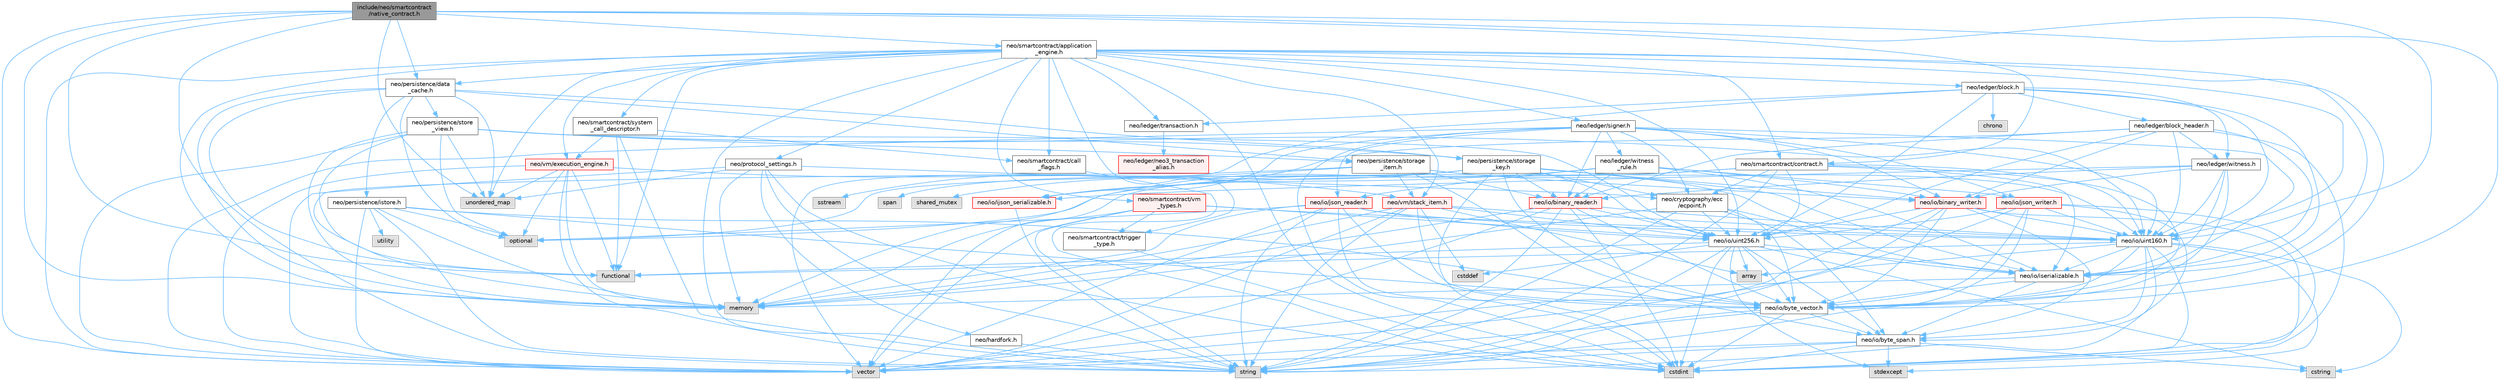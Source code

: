 digraph "include/neo/smartcontract/native_contract.h"
{
 // LATEX_PDF_SIZE
  bgcolor="transparent";
  edge [fontname=Helvetica,fontsize=10,labelfontname=Helvetica,labelfontsize=10];
  node [fontname=Helvetica,fontsize=10,shape=box,height=0.2,width=0.4];
  Node1 [id="Node000001",label="include/neo/smartcontract\l/native_contract.h",height=0.2,width=0.4,color="gray40", fillcolor="grey60", style="filled", fontcolor="black",tooltip=" "];
  Node1 -> Node2 [id="edge1_Node000001_Node000002",color="steelblue1",style="solid",tooltip=" "];
  Node2 [id="Node000002",label="neo/io/byte_vector.h",height=0.2,width=0.4,color="grey40", fillcolor="white", style="filled",URL="$io_2byte__vector_8h.html",tooltip=" "];
  Node2 -> Node3 [id="edge2_Node000002_Node000003",color="steelblue1",style="solid",tooltip=" "];
  Node3 [id="Node000003",label="neo/io/byte_span.h",height=0.2,width=0.4,color="grey40", fillcolor="white", style="filled",URL="$io_2byte__span_8h.html",tooltip=" "];
  Node3 -> Node4 [id="edge3_Node000003_Node000004",color="steelblue1",style="solid",tooltip=" "];
  Node4 [id="Node000004",label="cstdint",height=0.2,width=0.4,color="grey60", fillcolor="#E0E0E0", style="filled",tooltip=" "];
  Node3 -> Node5 [id="edge4_Node000003_Node000005",color="steelblue1",style="solid",tooltip=" "];
  Node5 [id="Node000005",label="cstring",height=0.2,width=0.4,color="grey60", fillcolor="#E0E0E0", style="filled",tooltip=" "];
  Node3 -> Node6 [id="edge5_Node000003_Node000006",color="steelblue1",style="solid",tooltip=" "];
  Node6 [id="Node000006",label="stdexcept",height=0.2,width=0.4,color="grey60", fillcolor="#E0E0E0", style="filled",tooltip=" "];
  Node3 -> Node7 [id="edge6_Node000003_Node000007",color="steelblue1",style="solid",tooltip=" "];
  Node7 [id="Node000007",label="string",height=0.2,width=0.4,color="grey60", fillcolor="#E0E0E0", style="filled",tooltip=" "];
  Node3 -> Node8 [id="edge7_Node000003_Node000008",color="steelblue1",style="solid",tooltip=" "];
  Node8 [id="Node000008",label="vector",height=0.2,width=0.4,color="grey60", fillcolor="#E0E0E0", style="filled",tooltip=" "];
  Node2 -> Node4 [id="edge8_Node000002_Node000004",color="steelblue1",style="solid",tooltip=" "];
  Node2 -> Node7 [id="edge9_Node000002_Node000007",color="steelblue1",style="solid",tooltip=" "];
  Node2 -> Node8 [id="edge10_Node000002_Node000008",color="steelblue1",style="solid",tooltip=" "];
  Node1 -> Node9 [id="edge11_Node000001_Node000009",color="steelblue1",style="solid",tooltip=" "];
  Node9 [id="Node000009",label="neo/io/uint160.h",height=0.2,width=0.4,color="grey40", fillcolor="white", style="filled",URL="$uint160_8h.html",tooltip=" "];
  Node9 -> Node3 [id="edge12_Node000009_Node000003",color="steelblue1",style="solid",tooltip=" "];
  Node9 -> Node2 [id="edge13_Node000009_Node000002",color="steelblue1",style="solid",tooltip=" "];
  Node9 -> Node10 [id="edge14_Node000009_Node000010",color="steelblue1",style="solid",tooltip=" "];
  Node10 [id="Node000010",label="neo/io/iserializable.h",height=0.2,width=0.4,color="grey40", fillcolor="white", style="filled",URL="$iserializable_8h.html",tooltip=" "];
  Node10 -> Node3 [id="edge15_Node000010_Node000003",color="steelblue1",style="solid",tooltip=" "];
  Node10 -> Node2 [id="edge16_Node000010_Node000002",color="steelblue1",style="solid",tooltip=" "];
  Node10 -> Node11 [id="edge17_Node000010_Node000011",color="steelblue1",style="solid",tooltip=" "];
  Node11 [id="Node000011",label="memory",height=0.2,width=0.4,color="grey60", fillcolor="#E0E0E0", style="filled",tooltip=" "];
  Node9 -> Node12 [id="edge18_Node000009_Node000012",color="steelblue1",style="solid",tooltip=" "];
  Node12 [id="Node000012",label="array",height=0.2,width=0.4,color="grey60", fillcolor="#E0E0E0", style="filled",tooltip=" "];
  Node9 -> Node4 [id="edge19_Node000009_Node000004",color="steelblue1",style="solid",tooltip=" "];
  Node9 -> Node5 [id="edge20_Node000009_Node000005",color="steelblue1",style="solid",tooltip=" "];
  Node9 -> Node13 [id="edge21_Node000009_Node000013",color="steelblue1",style="solid",tooltip=" "];
  Node13 [id="Node000013",label="functional",height=0.2,width=0.4,color="grey60", fillcolor="#E0E0E0", style="filled",tooltip=" "];
  Node9 -> Node6 [id="edge22_Node000009_Node000006",color="steelblue1",style="solid",tooltip=" "];
  Node9 -> Node7 [id="edge23_Node000009_Node000007",color="steelblue1",style="solid",tooltip=" "];
  Node1 -> Node14 [id="edge24_Node000001_Node000014",color="steelblue1",style="solid",tooltip=" "];
  Node14 [id="Node000014",label="neo/persistence/data\l_cache.h",height=0.2,width=0.4,color="grey40", fillcolor="white", style="filled",URL="$data__cache_8h.html",tooltip=" "];
  Node14 -> Node15 [id="edge25_Node000014_Node000015",color="steelblue1",style="solid",tooltip=" "];
  Node15 [id="Node000015",label="neo/persistence/istore.h",height=0.2,width=0.4,color="grey40", fillcolor="white", style="filled",URL="$istore_8h.html",tooltip=" "];
  Node15 -> Node3 [id="edge26_Node000015_Node000003",color="steelblue1",style="solid",tooltip=" "];
  Node15 -> Node2 [id="edge27_Node000015_Node000002",color="steelblue1",style="solid",tooltip=" "];
  Node15 -> Node11 [id="edge28_Node000015_Node000011",color="steelblue1",style="solid",tooltip=" "];
  Node15 -> Node16 [id="edge29_Node000015_Node000016",color="steelblue1",style="solid",tooltip=" "];
  Node16 [id="Node000016",label="optional",height=0.2,width=0.4,color="grey60", fillcolor="#E0E0E0", style="filled",tooltip=" "];
  Node15 -> Node7 [id="edge30_Node000015_Node000007",color="steelblue1",style="solid",tooltip=" "];
  Node15 -> Node17 [id="edge31_Node000015_Node000017",color="steelblue1",style="solid",tooltip=" "];
  Node17 [id="Node000017",label="utility",height=0.2,width=0.4,color="grey60", fillcolor="#E0E0E0", style="filled",tooltip=" "];
  Node15 -> Node8 [id="edge32_Node000015_Node000008",color="steelblue1",style="solid",tooltip=" "];
  Node14 -> Node18 [id="edge33_Node000014_Node000018",color="steelblue1",style="solid",tooltip=" "];
  Node18 [id="Node000018",label="neo/persistence/storage\l_item.h",height=0.2,width=0.4,color="grey40", fillcolor="white", style="filled",URL="$persistence_2storage__item_8h.html",tooltip=" "];
  Node18 -> Node19 [id="edge34_Node000018_Node000019",color="steelblue1",style="solid",tooltip=" "];
  Node19 [id="Node000019",label="neo/io/binary_reader.h",height=0.2,width=0.4,color="red", fillcolor="#FFF0F0", style="filled",URL="$binary__reader_8h.html",tooltip=" "];
  Node19 -> Node2 [id="edge35_Node000019_Node000002",color="steelblue1",style="solid",tooltip=" "];
  Node19 -> Node9 [id="edge36_Node000019_Node000009",color="steelblue1",style="solid",tooltip=" "];
  Node19 -> Node23 [id="edge37_Node000019_Node000023",color="steelblue1",style="solid",tooltip=" "];
  Node23 [id="Node000023",label="neo/io/uint256.h",height=0.2,width=0.4,color="grey40", fillcolor="white", style="filled",URL="$uint256_8h.html",tooltip=" "];
  Node23 -> Node3 [id="edge38_Node000023_Node000003",color="steelblue1",style="solid",tooltip=" "];
  Node23 -> Node2 [id="edge39_Node000023_Node000002",color="steelblue1",style="solid",tooltip=" "];
  Node23 -> Node10 [id="edge40_Node000023_Node000010",color="steelblue1",style="solid",tooltip=" "];
  Node23 -> Node12 [id="edge41_Node000023_Node000012",color="steelblue1",style="solid",tooltip=" "];
  Node23 -> Node24 [id="edge42_Node000023_Node000024",color="steelblue1",style="solid",tooltip=" "];
  Node24 [id="Node000024",label="cstddef",height=0.2,width=0.4,color="grey60", fillcolor="#E0E0E0", style="filled",tooltip=" "];
  Node23 -> Node4 [id="edge43_Node000023_Node000004",color="steelblue1",style="solid",tooltip=" "];
  Node23 -> Node5 [id="edge44_Node000023_Node000005",color="steelblue1",style="solid",tooltip=" "];
  Node23 -> Node13 [id="edge45_Node000023_Node000013",color="steelblue1",style="solid",tooltip=" "];
  Node23 -> Node6 [id="edge46_Node000023_Node000006",color="steelblue1",style="solid",tooltip=" "];
  Node23 -> Node7 [id="edge47_Node000023_Node000007",color="steelblue1",style="solid",tooltip=" "];
  Node19 -> Node4 [id="edge48_Node000019_Node000004",color="steelblue1",style="solid",tooltip=" "];
  Node19 -> Node11 [id="edge49_Node000019_Node000011",color="steelblue1",style="solid",tooltip=" "];
  Node19 -> Node7 [id="edge50_Node000019_Node000007",color="steelblue1",style="solid",tooltip=" "];
  Node19 -> Node8 [id="edge51_Node000019_Node000008",color="steelblue1",style="solid",tooltip=" "];
  Node18 -> Node26 [id="edge52_Node000018_Node000026",color="steelblue1",style="solid",tooltip=" "];
  Node26 [id="Node000026",label="neo/io/binary_writer.h",height=0.2,width=0.4,color="red", fillcolor="#FFF0F0", style="filled",URL="$binary__writer_8h.html",tooltip=" "];
  Node26 -> Node3 [id="edge53_Node000026_Node000003",color="steelblue1",style="solid",tooltip=" "];
  Node26 -> Node2 [id="edge54_Node000026_Node000002",color="steelblue1",style="solid",tooltip=" "];
  Node26 -> Node9 [id="edge55_Node000026_Node000009",color="steelblue1",style="solid",tooltip=" "];
  Node26 -> Node23 [id="edge56_Node000026_Node000023",color="steelblue1",style="solid",tooltip=" "];
  Node26 -> Node4 [id="edge57_Node000026_Node000004",color="steelblue1",style="solid",tooltip=" "];
  Node26 -> Node7 [id="edge58_Node000026_Node000007",color="steelblue1",style="solid",tooltip=" "];
  Node26 -> Node8 [id="edge59_Node000026_Node000008",color="steelblue1",style="solid",tooltip=" "];
  Node18 -> Node2 [id="edge60_Node000018_Node000002",color="steelblue1",style="solid",tooltip=" "];
  Node18 -> Node10 [id="edge61_Node000018_Node000010",color="steelblue1",style="solid",tooltip=" "];
  Node18 -> Node28 [id="edge62_Node000018_Node000028",color="steelblue1",style="solid",tooltip=" "];
  Node28 [id="Node000028",label="neo/vm/stack_item.h",height=0.2,width=0.4,color="red", fillcolor="#FFF0F0", style="filled",URL="$stack__item_8h.html",tooltip=" "];
  Node28 -> Node2 [id="edge63_Node000028_Node000002",color="steelblue1",style="solid",tooltip=" "];
  Node28 -> Node9 [id="edge64_Node000028_Node000009",color="steelblue1",style="solid",tooltip=" "];
  Node28 -> Node23 [id="edge65_Node000028_Node000023",color="steelblue1",style="solid",tooltip=" "];
  Node28 -> Node12 [id="edge66_Node000028_Node000012",color="steelblue1",style="solid",tooltip=" "];
  Node28 -> Node24 [id="edge67_Node000028_Node000024",color="steelblue1",style="solid",tooltip=" "];
  Node28 -> Node11 [id="edge68_Node000028_Node000011",color="steelblue1",style="solid",tooltip=" "];
  Node28 -> Node7 [id="edge69_Node000028_Node000007",color="steelblue1",style="solid",tooltip=" "];
  Node28 -> Node8 [id="edge70_Node000028_Node000008",color="steelblue1",style="solid",tooltip=" "];
  Node18 -> Node11 [id="edge71_Node000018_Node000011",color="steelblue1",style="solid",tooltip=" "];
  Node18 -> Node33 [id="edge72_Node000018_Node000033",color="steelblue1",style="solid",tooltip=" "];
  Node33 [id="Node000033",label="sstream",height=0.2,width=0.4,color="grey60", fillcolor="#E0E0E0", style="filled",tooltip=" "];
  Node14 -> Node34 [id="edge73_Node000014_Node000034",color="steelblue1",style="solid",tooltip=" "];
  Node34 [id="Node000034",label="neo/persistence/storage\l_key.h",height=0.2,width=0.4,color="grey40", fillcolor="white", style="filled",URL="$persistence_2storage__key_8h.html",tooltip=" "];
  Node34 -> Node35 [id="edge74_Node000034_Node000035",color="steelblue1",style="solid",tooltip=" "];
  Node35 [id="Node000035",label="neo/cryptography/ecc\l/ecpoint.h",height=0.2,width=0.4,color="grey40", fillcolor="white", style="filled",URL="$ecpoint_8h.html",tooltip=" "];
  Node35 -> Node3 [id="edge75_Node000035_Node000003",color="steelblue1",style="solid",tooltip=" "];
  Node35 -> Node2 [id="edge76_Node000035_Node000002",color="steelblue1",style="solid",tooltip=" "];
  Node35 -> Node10 [id="edge77_Node000035_Node000010",color="steelblue1",style="solid",tooltip=" "];
  Node35 -> Node23 [id="edge78_Node000035_Node000023",color="steelblue1",style="solid",tooltip=" "];
  Node35 -> Node11 [id="edge79_Node000035_Node000011",color="steelblue1",style="solid",tooltip=" "];
  Node35 -> Node7 [id="edge80_Node000035_Node000007",color="steelblue1",style="solid",tooltip=" "];
  Node34 -> Node19 [id="edge81_Node000034_Node000019",color="steelblue1",style="solid",tooltip=" "];
  Node34 -> Node26 [id="edge82_Node000034_Node000026",color="steelblue1",style="solid",tooltip=" "];
  Node34 -> Node2 [id="edge83_Node000034_Node000002",color="steelblue1",style="solid",tooltip=" "];
  Node34 -> Node10 [id="edge84_Node000034_Node000010",color="steelblue1",style="solid",tooltip=" "];
  Node34 -> Node9 [id="edge85_Node000034_Node000009",color="steelblue1",style="solid",tooltip=" "];
  Node34 -> Node23 [id="edge86_Node000034_Node000023",color="steelblue1",style="solid",tooltip=" "];
  Node34 -> Node4 [id="edge87_Node000034_Node000004",color="steelblue1",style="solid",tooltip=" "];
  Node34 -> Node16 [id="edge88_Node000034_Node000016",color="steelblue1",style="solid",tooltip=" "];
  Node34 -> Node36 [id="edge89_Node000034_Node000036",color="steelblue1",style="solid",tooltip=" "];
  Node36 [id="Node000036",label="shared_mutex",height=0.2,width=0.4,color="grey60", fillcolor="#E0E0E0", style="filled",tooltip=" "];
  Node34 -> Node37 [id="edge90_Node000034_Node000037",color="steelblue1",style="solid",tooltip=" "];
  Node37 [id="Node000037",label="span",height=0.2,width=0.4,color="grey60", fillcolor="#E0E0E0", style="filled",tooltip=" "];
  Node14 -> Node38 [id="edge91_Node000014_Node000038",color="steelblue1",style="solid",tooltip=" "];
  Node38 [id="Node000038",label="neo/persistence/store\l_view.h",height=0.2,width=0.4,color="grey40", fillcolor="white", style="filled",URL="$store__view_8h.html",tooltip=" "];
  Node38 -> Node9 [id="edge92_Node000038_Node000009",color="steelblue1",style="solid",tooltip=" "];
  Node38 -> Node23 [id="edge93_Node000038_Node000023",color="steelblue1",style="solid",tooltip=" "];
  Node38 -> Node18 [id="edge94_Node000038_Node000018",color="steelblue1",style="solid",tooltip=" "];
  Node38 -> Node34 [id="edge95_Node000038_Node000034",color="steelblue1",style="solid",tooltip=" "];
  Node38 -> Node13 [id="edge96_Node000038_Node000013",color="steelblue1",style="solid",tooltip=" "];
  Node38 -> Node11 [id="edge97_Node000038_Node000011",color="steelblue1",style="solid",tooltip=" "];
  Node38 -> Node16 [id="edge98_Node000038_Node000016",color="steelblue1",style="solid",tooltip=" "];
  Node38 -> Node39 [id="edge99_Node000038_Node000039",color="steelblue1",style="solid",tooltip=" "];
  Node39 [id="Node000039",label="unordered_map",height=0.2,width=0.4,color="grey60", fillcolor="#E0E0E0", style="filled",tooltip=" "];
  Node38 -> Node8 [id="edge100_Node000038_Node000008",color="steelblue1",style="solid",tooltip=" "];
  Node14 -> Node13 [id="edge101_Node000014_Node000013",color="steelblue1",style="solid",tooltip=" "];
  Node14 -> Node11 [id="edge102_Node000014_Node000011",color="steelblue1",style="solid",tooltip=" "];
  Node14 -> Node16 [id="edge103_Node000014_Node000016",color="steelblue1",style="solid",tooltip=" "];
  Node14 -> Node39 [id="edge104_Node000014_Node000039",color="steelblue1",style="solid",tooltip=" "];
  Node1 -> Node40 [id="edge105_Node000001_Node000040",color="steelblue1",style="solid",tooltip=" "];
  Node40 [id="Node000040",label="neo/smartcontract/application\l_engine.h",height=0.2,width=0.4,color="grey40", fillcolor="white", style="filled",URL="$application__engine_8h.html",tooltip=" "];
  Node40 -> Node2 [id="edge106_Node000040_Node000002",color="steelblue1",style="solid",tooltip=" "];
  Node40 -> Node10 [id="edge107_Node000040_Node000010",color="steelblue1",style="solid",tooltip=" "];
  Node40 -> Node9 [id="edge108_Node000040_Node000009",color="steelblue1",style="solid",tooltip=" "];
  Node40 -> Node23 [id="edge109_Node000040_Node000023",color="steelblue1",style="solid",tooltip=" "];
  Node40 -> Node41 [id="edge110_Node000040_Node000041",color="steelblue1",style="solid",tooltip=" "];
  Node41 [id="Node000041",label="neo/ledger/block.h",height=0.2,width=0.4,color="grey40", fillcolor="white", style="filled",URL="$ledger_2block_8h.html",tooltip=" "];
  Node41 -> Node10 [id="edge111_Node000041_Node000010",color="steelblue1",style="solid",tooltip=" "];
  Node41 -> Node9 [id="edge112_Node000041_Node000009",color="steelblue1",style="solid",tooltip=" "];
  Node41 -> Node23 [id="edge113_Node000041_Node000023",color="steelblue1",style="solid",tooltip=" "];
  Node41 -> Node42 [id="edge114_Node000041_Node000042",color="steelblue1",style="solid",tooltip=" "];
  Node42 [id="Node000042",label="neo/ledger/block_header.h",height=0.2,width=0.4,color="grey40", fillcolor="white", style="filled",URL="$block__header_8h.html",tooltip=" "];
  Node42 -> Node19 [id="edge115_Node000042_Node000019",color="steelblue1",style="solid",tooltip=" "];
  Node42 -> Node26 [id="edge116_Node000042_Node000026",color="steelblue1",style="solid",tooltip=" "];
  Node42 -> Node43 [id="edge117_Node000042_Node000043",color="steelblue1",style="solid",tooltip=" "];
  Node43 [id="Node000043",label="neo/io/ijson_serializable.h",height=0.2,width=0.4,color="red", fillcolor="#FFF0F0", style="filled",URL="$ijson__serializable_8h.html",tooltip=" "];
  Node43 -> Node7 [id="edge118_Node000043_Node000007",color="steelblue1",style="solid",tooltip=" "];
  Node42 -> Node10 [id="edge119_Node000042_Node000010",color="steelblue1",style="solid",tooltip=" "];
  Node42 -> Node9 [id="edge120_Node000042_Node000009",color="steelblue1",style="solid",tooltip=" "];
  Node42 -> Node23 [id="edge121_Node000042_Node000023",color="steelblue1",style="solid",tooltip=" "];
  Node42 -> Node64 [id="edge122_Node000042_Node000064",color="steelblue1",style="solid",tooltip=" "];
  Node64 [id="Node000064",label="neo/ledger/witness.h",height=0.2,width=0.4,color="grey40", fillcolor="white", style="filled",URL="$ledger_2witness_8h.html",tooltip=" "];
  Node64 -> Node19 [id="edge123_Node000064_Node000019",color="steelblue1",style="solid",tooltip=" "];
  Node64 -> Node26 [id="edge124_Node000064_Node000026",color="steelblue1",style="solid",tooltip=" "];
  Node64 -> Node2 [id="edge125_Node000064_Node000002",color="steelblue1",style="solid",tooltip=" "];
  Node64 -> Node43 [id="edge126_Node000064_Node000043",color="steelblue1",style="solid",tooltip=" "];
  Node64 -> Node10 [id="edge127_Node000064_Node000010",color="steelblue1",style="solid",tooltip=" "];
  Node64 -> Node9 [id="edge128_Node000064_Node000009",color="steelblue1",style="solid",tooltip=" "];
  Node42 -> Node4 [id="edge129_Node000042_Node000004",color="steelblue1",style="solid",tooltip=" "];
  Node41 -> Node65 [id="edge130_Node000041_Node000065",color="steelblue1",style="solid",tooltip=" "];
  Node65 [id="Node000065",label="neo/ledger/transaction.h",height=0.2,width=0.4,color="grey40", fillcolor="white", style="filled",URL="$ledger_2transaction_8h.html",tooltip=" "];
  Node65 -> Node66 [id="edge131_Node000065_Node000066",color="steelblue1",style="solid",tooltip=" "];
  Node66 [id="Node000066",label="neo/ledger/neo3_transaction\l_alias.h",height=0.2,width=0.4,color="red", fillcolor="#FFF0F0", style="filled",URL="$neo3__transaction__alias_8h.html",tooltip=" "];
  Node41 -> Node64 [id="edge132_Node000041_Node000064",color="steelblue1",style="solid",tooltip=" "];
  Node41 -> Node78 [id="edge133_Node000041_Node000078",color="steelblue1",style="solid",tooltip=" "];
  Node78 [id="Node000078",label="chrono",height=0.2,width=0.4,color="grey60", fillcolor="#E0E0E0", style="filled",tooltip=" "];
  Node41 -> Node8 [id="edge134_Node000041_Node000008",color="steelblue1",style="solid",tooltip=" "];
  Node40 -> Node69 [id="edge135_Node000040_Node000069",color="steelblue1",style="solid",tooltip=" "];
  Node69 [id="Node000069",label="neo/ledger/signer.h",height=0.2,width=0.4,color="grey40", fillcolor="white", style="filled",URL="$signer_8h.html",tooltip=" "];
  Node69 -> Node35 [id="edge136_Node000069_Node000035",color="steelblue1",style="solid",tooltip=" "];
  Node69 -> Node19 [id="edge137_Node000069_Node000019",color="steelblue1",style="solid",tooltip=" "];
  Node69 -> Node26 [id="edge138_Node000069_Node000026",color="steelblue1",style="solid",tooltip=" "];
  Node69 -> Node43 [id="edge139_Node000069_Node000043",color="steelblue1",style="solid",tooltip=" "];
  Node69 -> Node10 [id="edge140_Node000069_Node000010",color="steelblue1",style="solid",tooltip=" "];
  Node69 -> Node70 [id="edge141_Node000069_Node000070",color="steelblue1",style="solid",tooltip=" "];
  Node70 [id="Node000070",label="neo/io/json_reader.h",height=0.2,width=0.4,color="red", fillcolor="#FFF0F0", style="filled",URL="$json__reader_8h.html",tooltip=" "];
  Node70 -> Node2 [id="edge142_Node000070_Node000002",color="steelblue1",style="solid",tooltip=" "];
  Node70 -> Node9 [id="edge143_Node000070_Node000009",color="steelblue1",style="solid",tooltip=" "];
  Node70 -> Node23 [id="edge144_Node000070_Node000023",color="steelblue1",style="solid",tooltip=" "];
  Node70 -> Node4 [id="edge145_Node000070_Node000004",color="steelblue1",style="solid",tooltip=" "];
  Node70 -> Node11 [id="edge146_Node000070_Node000011",color="steelblue1",style="solid",tooltip=" "];
  Node70 -> Node16 [id="edge147_Node000070_Node000016",color="steelblue1",style="solid",tooltip=" "];
  Node70 -> Node7 [id="edge148_Node000070_Node000007",color="steelblue1",style="solid",tooltip=" "];
  Node70 -> Node8 [id="edge149_Node000070_Node000008",color="steelblue1",style="solid",tooltip=" "];
  Node69 -> Node71 [id="edge150_Node000069_Node000071",color="steelblue1",style="solid",tooltip=" "];
  Node71 [id="Node000071",label="neo/io/json_writer.h",height=0.2,width=0.4,color="red", fillcolor="#FFF0F0", style="filled",URL="$json__writer_8h.html",tooltip=" "];
  Node71 -> Node3 [id="edge151_Node000071_Node000003",color="steelblue1",style="solid",tooltip=" "];
  Node71 -> Node2 [id="edge152_Node000071_Node000002",color="steelblue1",style="solid",tooltip=" "];
  Node71 -> Node9 [id="edge153_Node000071_Node000009",color="steelblue1",style="solid",tooltip=" "];
  Node71 -> Node23 [id="edge154_Node000071_Node000023",color="steelblue1",style="solid",tooltip=" "];
  Node71 -> Node4 [id="edge155_Node000071_Node000004",color="steelblue1",style="solid",tooltip=" "];
  Node71 -> Node7 [id="edge156_Node000071_Node000007",color="steelblue1",style="solid",tooltip=" "];
  Node71 -> Node8 [id="edge157_Node000071_Node000008",color="steelblue1",style="solid",tooltip=" "];
  Node69 -> Node9 [id="edge158_Node000069_Node000009",color="steelblue1",style="solid",tooltip=" "];
  Node69 -> Node72 [id="edge159_Node000069_Node000072",color="steelblue1",style="solid",tooltip=" "];
  Node72 [id="Node000072",label="neo/ledger/witness\l_rule.h",height=0.2,width=0.4,color="grey40", fillcolor="white", style="filled",URL="$witness__rule_8h.html",tooltip=" "];
  Node72 -> Node19 [id="edge160_Node000072_Node000019",color="steelblue1",style="solid",tooltip=" "];
  Node72 -> Node26 [id="edge161_Node000072_Node000026",color="steelblue1",style="solid",tooltip=" "];
  Node72 -> Node43 [id="edge162_Node000072_Node000043",color="steelblue1",style="solid",tooltip=" "];
  Node72 -> Node10 [id="edge163_Node000072_Node000010",color="steelblue1",style="solid",tooltip=" "];
  Node72 -> Node70 [id="edge164_Node000072_Node000070",color="steelblue1",style="solid",tooltip=" "];
  Node72 -> Node71 [id="edge165_Node000072_Node000071",color="steelblue1",style="solid",tooltip=" "];
  Node72 -> Node11 [id="edge166_Node000072_Node000011",color="steelblue1",style="solid",tooltip=" "];
  Node69 -> Node4 [id="edge167_Node000069_Node000004",color="steelblue1",style="solid",tooltip=" "];
  Node69 -> Node8 [id="edge168_Node000069_Node000008",color="steelblue1",style="solid",tooltip=" "];
  Node40 -> Node65 [id="edge169_Node000040_Node000065",color="steelblue1",style="solid",tooltip=" "];
  Node40 -> Node14 [id="edge170_Node000040_Node000014",color="steelblue1",style="solid",tooltip=" "];
  Node40 -> Node79 [id="edge171_Node000040_Node000079",color="steelblue1",style="solid",tooltip=" "];
  Node79 [id="Node000079",label="neo/protocol_settings.h",height=0.2,width=0.4,color="grey40", fillcolor="white", style="filled",URL="$protocol__settings_8h.html",tooltip=" "];
  Node79 -> Node35 [id="edge172_Node000079_Node000035",color="steelblue1",style="solid",tooltip=" "];
  Node79 -> Node80 [id="edge173_Node000079_Node000080",color="steelblue1",style="solid",tooltip=" "];
  Node80 [id="Node000080",label="neo/hardfork.h",height=0.2,width=0.4,color="grey40", fillcolor="white", style="filled",URL="$hardfork_8h.html",tooltip="Hardfork enumeration for Neo protocol upgrades."];
  Node80 -> Node7 [id="edge174_Node000080_Node000007",color="steelblue1",style="solid",tooltip=" "];
  Node79 -> Node4 [id="edge175_Node000079_Node000004",color="steelblue1",style="solid",tooltip=" "];
  Node79 -> Node11 [id="edge176_Node000079_Node000011",color="steelblue1",style="solid",tooltip=" "];
  Node79 -> Node7 [id="edge177_Node000079_Node000007",color="steelblue1",style="solid",tooltip=" "];
  Node79 -> Node39 [id="edge178_Node000079_Node000039",color="steelblue1",style="solid",tooltip=" "];
  Node79 -> Node8 [id="edge179_Node000079_Node000008",color="steelblue1",style="solid",tooltip=" "];
  Node40 -> Node81 [id="edge180_Node000040_Node000081",color="steelblue1",style="solid",tooltip=" "];
  Node81 [id="Node000081",label="neo/smartcontract/call\l_flags.h",height=0.2,width=0.4,color="grey40", fillcolor="white", style="filled",URL="$call__flags_8h.html",tooltip=" "];
  Node81 -> Node4 [id="edge181_Node000081_Node000004",color="steelblue1",style="solid",tooltip=" "];
  Node40 -> Node82 [id="edge182_Node000040_Node000082",color="steelblue1",style="solid",tooltip=" "];
  Node82 [id="Node000082",label="neo/smartcontract/contract.h",height=0.2,width=0.4,color="grey40", fillcolor="white", style="filled",URL="$contract_8h.html",tooltip=" "];
  Node82 -> Node35 [id="edge183_Node000082_Node000035",color="steelblue1",style="solid",tooltip=" "];
  Node82 -> Node2 [id="edge184_Node000082_Node000002",color="steelblue1",style="solid",tooltip=" "];
  Node82 -> Node10 [id="edge185_Node000082_Node000010",color="steelblue1",style="solid",tooltip=" "];
  Node82 -> Node9 [id="edge186_Node000082_Node000009",color="steelblue1",style="solid",tooltip=" "];
  Node82 -> Node23 [id="edge187_Node000082_Node000023",color="steelblue1",style="solid",tooltip=" "];
  Node82 -> Node16 [id="edge188_Node000082_Node000016",color="steelblue1",style="solid",tooltip=" "];
  Node82 -> Node7 [id="edge189_Node000082_Node000007",color="steelblue1",style="solid",tooltip=" "];
  Node82 -> Node8 [id="edge190_Node000082_Node000008",color="steelblue1",style="solid",tooltip=" "];
  Node40 -> Node83 [id="edge191_Node000040_Node000083",color="steelblue1",style="solid",tooltip=" "];
  Node83 [id="Node000083",label="neo/smartcontract/system\l_call_descriptor.h",height=0.2,width=0.4,color="grey40", fillcolor="white", style="filled",URL="$system__call__descriptor_8h.html",tooltip=" "];
  Node83 -> Node81 [id="edge192_Node000083_Node000081",color="steelblue1",style="solid",tooltip=" "];
  Node83 -> Node84 [id="edge193_Node000083_Node000084",color="steelblue1",style="solid",tooltip=" "];
  Node84 [id="Node000084",label="neo/vm/execution_engine.h",height=0.2,width=0.4,color="red", fillcolor="#FFF0F0", style="filled",URL="$execution__engine_8h.html",tooltip=" "];
  Node84 -> Node28 [id="edge194_Node000084_Node000028",color="steelblue1",style="solid",tooltip=" "];
  Node84 -> Node13 [id="edge195_Node000084_Node000013",color="steelblue1",style="solid",tooltip=" "];
  Node84 -> Node11 [id="edge196_Node000084_Node000011",color="steelblue1",style="solid",tooltip=" "];
  Node84 -> Node16 [id="edge197_Node000084_Node000016",color="steelblue1",style="solid",tooltip=" "];
  Node84 -> Node7 [id="edge198_Node000084_Node000007",color="steelblue1",style="solid",tooltip=" "];
  Node84 -> Node39 [id="edge199_Node000084_Node000039",color="steelblue1",style="solid",tooltip=" "];
  Node84 -> Node8 [id="edge200_Node000084_Node000008",color="steelblue1",style="solid",tooltip=" "];
  Node83 -> Node13 [id="edge201_Node000083_Node000013",color="steelblue1",style="solid",tooltip=" "];
  Node83 -> Node7 [id="edge202_Node000083_Node000007",color="steelblue1",style="solid",tooltip=" "];
  Node40 -> Node98 [id="edge203_Node000040_Node000098",color="steelblue1",style="solid",tooltip=" "];
  Node98 [id="Node000098",label="neo/smartcontract/trigger\l_type.h",height=0.2,width=0.4,color="grey40", fillcolor="white", style="filled",URL="$trigger__type_8h.html",tooltip=" "];
  Node98 -> Node4 [id="edge204_Node000098_Node000004",color="steelblue1",style="solid",tooltip=" "];
  Node40 -> Node99 [id="edge205_Node000040_Node000099",color="steelblue1",style="solid",tooltip=" "];
  Node99 [id="Node000099",label="neo/smartcontract/vm\l_types.h",height=0.2,width=0.4,color="red", fillcolor="#FFF0F0", style="filled",URL="$vm__types_8h.html",tooltip=" "];
  Node99 -> Node9 [id="edge206_Node000099_Node000009",color="steelblue1",style="solid",tooltip=" "];
  Node99 -> Node23 [id="edge207_Node000099_Node000023",color="steelblue1",style="solid",tooltip=" "];
  Node99 -> Node98 [id="edge208_Node000099_Node000098",color="steelblue1",style="solid",tooltip=" "];
  Node99 -> Node11 [id="edge209_Node000099_Node000011",color="steelblue1",style="solid",tooltip=" "];
  Node99 -> Node7 [id="edge210_Node000099_Node000007",color="steelblue1",style="solid",tooltip=" "];
  Node99 -> Node8 [id="edge211_Node000099_Node000008",color="steelblue1",style="solid",tooltip=" "];
  Node40 -> Node84 [id="edge212_Node000040_Node000084",color="steelblue1",style="solid",tooltip=" "];
  Node40 -> Node28 [id="edge213_Node000040_Node000028",color="steelblue1",style="solid",tooltip=" "];
  Node40 -> Node4 [id="edge214_Node000040_Node000004",color="steelblue1",style="solid",tooltip=" "];
  Node40 -> Node13 [id="edge215_Node000040_Node000013",color="steelblue1",style="solid",tooltip=" "];
  Node40 -> Node11 [id="edge216_Node000040_Node000011",color="steelblue1",style="solid",tooltip=" "];
  Node40 -> Node7 [id="edge217_Node000040_Node000007",color="steelblue1",style="solid",tooltip=" "];
  Node40 -> Node39 [id="edge218_Node000040_Node000039",color="steelblue1",style="solid",tooltip=" "];
  Node40 -> Node8 [id="edge219_Node000040_Node000008",color="steelblue1",style="solid",tooltip=" "];
  Node1 -> Node82 [id="edge220_Node000001_Node000082",color="steelblue1",style="solid",tooltip=" "];
  Node1 -> Node13 [id="edge221_Node000001_Node000013",color="steelblue1",style="solid",tooltip=" "];
  Node1 -> Node11 [id="edge222_Node000001_Node000011",color="steelblue1",style="solid",tooltip=" "];
  Node1 -> Node7 [id="edge223_Node000001_Node000007",color="steelblue1",style="solid",tooltip=" "];
  Node1 -> Node39 [id="edge224_Node000001_Node000039",color="steelblue1",style="solid",tooltip=" "];
  Node1 -> Node8 [id="edge225_Node000001_Node000008",color="steelblue1",style="solid",tooltip=" "];
}
